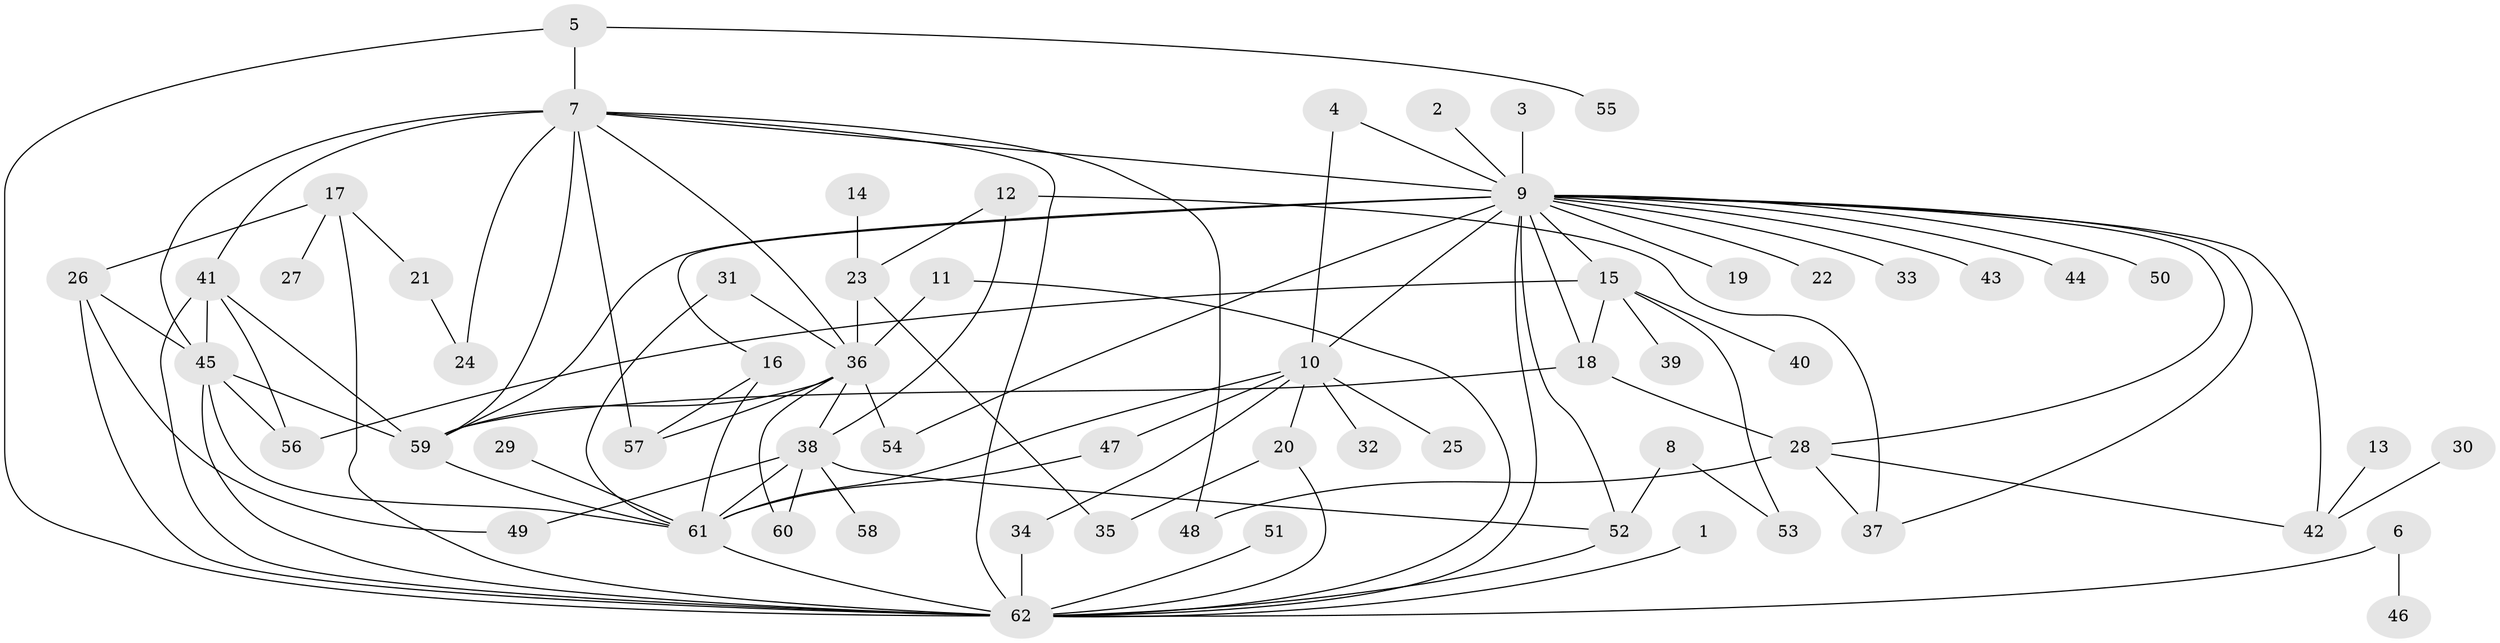 // original degree distribution, {23: 0.008064516129032258, 27: 0.008064516129032258, 2: 0.2903225806451613, 14: 0.008064516129032258, 1: 0.4274193548387097, 8: 0.016129032258064516, 4: 0.04838709677419355, 10: 0.008064516129032258, 6: 0.016129032258064516, 5: 0.056451612903225805, 11: 0.008064516129032258, 9: 0.016129032258064516, 3: 0.08064516129032258, 7: 0.008064516129032258}
// Generated by graph-tools (version 1.1) at 2025/01/03/09/25 03:01:40]
// undirected, 62 vertices, 103 edges
graph export_dot {
graph [start="1"]
  node [color=gray90,style=filled];
  1;
  2;
  3;
  4;
  5;
  6;
  7;
  8;
  9;
  10;
  11;
  12;
  13;
  14;
  15;
  16;
  17;
  18;
  19;
  20;
  21;
  22;
  23;
  24;
  25;
  26;
  27;
  28;
  29;
  30;
  31;
  32;
  33;
  34;
  35;
  36;
  37;
  38;
  39;
  40;
  41;
  42;
  43;
  44;
  45;
  46;
  47;
  48;
  49;
  50;
  51;
  52;
  53;
  54;
  55;
  56;
  57;
  58;
  59;
  60;
  61;
  62;
  1 -- 62 [weight=1.0];
  2 -- 9 [weight=1.0];
  3 -- 9 [weight=1.0];
  4 -- 9 [weight=1.0];
  4 -- 10 [weight=1.0];
  5 -- 7 [weight=1.0];
  5 -- 55 [weight=1.0];
  5 -- 62 [weight=1.0];
  6 -- 46 [weight=1.0];
  6 -- 62 [weight=1.0];
  7 -- 9 [weight=2.0];
  7 -- 24 [weight=1.0];
  7 -- 36 [weight=1.0];
  7 -- 41 [weight=1.0];
  7 -- 45 [weight=2.0];
  7 -- 48 [weight=1.0];
  7 -- 57 [weight=1.0];
  7 -- 59 [weight=1.0];
  7 -- 62 [weight=1.0];
  8 -- 52 [weight=1.0];
  8 -- 53 [weight=1.0];
  9 -- 10 [weight=1.0];
  9 -- 15 [weight=1.0];
  9 -- 16 [weight=1.0];
  9 -- 18 [weight=1.0];
  9 -- 19 [weight=1.0];
  9 -- 22 [weight=1.0];
  9 -- 28 [weight=1.0];
  9 -- 33 [weight=1.0];
  9 -- 37 [weight=1.0];
  9 -- 42 [weight=1.0];
  9 -- 43 [weight=1.0];
  9 -- 44 [weight=1.0];
  9 -- 50 [weight=1.0];
  9 -- 52 [weight=1.0];
  9 -- 54 [weight=1.0];
  9 -- 59 [weight=2.0];
  9 -- 62 [weight=1.0];
  10 -- 20 [weight=1.0];
  10 -- 25 [weight=1.0];
  10 -- 32 [weight=1.0];
  10 -- 34 [weight=1.0];
  10 -- 47 [weight=1.0];
  10 -- 61 [weight=1.0];
  11 -- 36 [weight=1.0];
  11 -- 62 [weight=1.0];
  12 -- 23 [weight=1.0];
  12 -- 37 [weight=1.0];
  12 -- 38 [weight=1.0];
  13 -- 42 [weight=1.0];
  14 -- 23 [weight=1.0];
  15 -- 18 [weight=1.0];
  15 -- 39 [weight=1.0];
  15 -- 40 [weight=1.0];
  15 -- 53 [weight=1.0];
  15 -- 56 [weight=1.0];
  16 -- 57 [weight=1.0];
  16 -- 61 [weight=1.0];
  17 -- 21 [weight=1.0];
  17 -- 26 [weight=1.0];
  17 -- 27 [weight=1.0];
  17 -- 62 [weight=1.0];
  18 -- 28 [weight=1.0];
  18 -- 59 [weight=1.0];
  20 -- 35 [weight=1.0];
  20 -- 62 [weight=1.0];
  21 -- 24 [weight=1.0];
  23 -- 35 [weight=1.0];
  23 -- 36 [weight=1.0];
  26 -- 45 [weight=1.0];
  26 -- 49 [weight=1.0];
  26 -- 62 [weight=1.0];
  28 -- 37 [weight=1.0];
  28 -- 42 [weight=1.0];
  28 -- 48 [weight=1.0];
  29 -- 61 [weight=1.0];
  30 -- 42 [weight=1.0];
  31 -- 36 [weight=1.0];
  31 -- 61 [weight=1.0];
  34 -- 62 [weight=3.0];
  36 -- 38 [weight=1.0];
  36 -- 54 [weight=1.0];
  36 -- 57 [weight=1.0];
  36 -- 59 [weight=1.0];
  36 -- 60 [weight=1.0];
  38 -- 49 [weight=1.0];
  38 -- 52 [weight=1.0];
  38 -- 58 [weight=1.0];
  38 -- 60 [weight=1.0];
  38 -- 61 [weight=1.0];
  41 -- 45 [weight=1.0];
  41 -- 56 [weight=1.0];
  41 -- 59 [weight=1.0];
  41 -- 62 [weight=1.0];
  45 -- 56 [weight=1.0];
  45 -- 59 [weight=1.0];
  45 -- 61 [weight=1.0];
  45 -- 62 [weight=1.0];
  47 -- 61 [weight=1.0];
  51 -- 62 [weight=1.0];
  52 -- 62 [weight=1.0];
  59 -- 61 [weight=1.0];
  61 -- 62 [weight=2.0];
}
